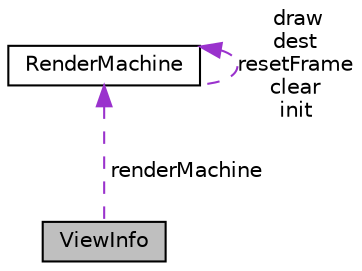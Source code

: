 digraph "ViewInfo"
{
  edge [fontname="Helvetica",fontsize="10",labelfontname="Helvetica",labelfontsize="10"];
  node [fontname="Helvetica",fontsize="10",shape=record];
  Node1 [label="ViewInfo",height=0.2,width=0.4,color="black", fillcolor="grey75", style="filled", fontcolor="black"];
  Node2 -> Node1 [dir="back",color="darkorchid3",fontsize="10",style="dashed",label=" renderMachine" ,fontname="Helvetica"];
  Node2 [label="RenderMachine",height=0.2,width=0.4,color="black", fillcolor="white", style="filled",URL="$struct_render_machine.html"];
  Node2 -> Node2 [dir="back",color="darkorchid3",fontsize="10",style="dashed",label=" draw\ndest\nresetFrame\nclear\ninit" ,fontname="Helvetica"];
}
